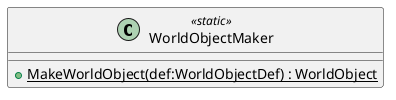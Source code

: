 @startuml
class WorldObjectMaker <<static>> {
    + {static} MakeWorldObject(def:WorldObjectDef) : WorldObject
}
@enduml
